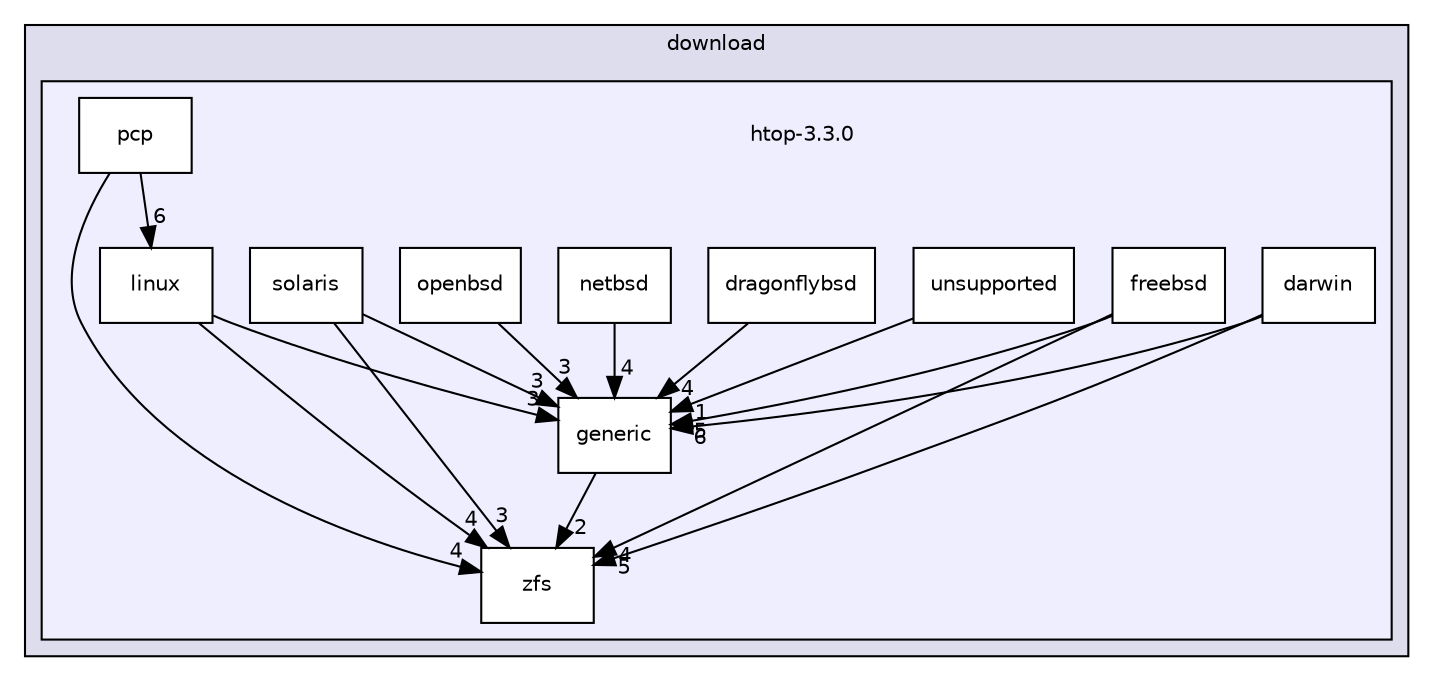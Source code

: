 digraph "linux/download/htop-3.3.0" {
  compound=true
  node [ fontsize="10", fontname="Helvetica"];
  edge [ labelfontsize="10", labelfontname="Helvetica"];
  subgraph clusterdir_dc8e2d55e3ca9bc2e4f7ffb3eebfe145 {
    graph [ bgcolor="#ddddee", pencolor="black", label="download" fontname="Helvetica", fontsize="10", URL="dir_dc8e2d55e3ca9bc2e4f7ffb3eebfe145.html"]
  subgraph clusterdir_b932c5e19070f08215315961f36cd8a5 {
    graph [ bgcolor="#eeeeff", pencolor="black", label="" URL="dir_b932c5e19070f08215315961f36cd8a5.html"];
    dir_b932c5e19070f08215315961f36cd8a5 [shape=plaintext label="htop-3.3.0"];
    dir_32cbcdf77e7e21af7fd80dcda8d001d5 [shape=box label="darwin" color="black" fillcolor="white" style="filled" URL="dir_32cbcdf77e7e21af7fd80dcda8d001d5.html"];
    dir_a93b74f19802e6257af30b2b96aec112 [shape=box label="dragonflybsd" color="black" fillcolor="white" style="filled" URL="dir_a93b74f19802e6257af30b2b96aec112.html"];
    dir_77590bba7013c3b819efb5e749d8e323 [shape=box label="freebsd" color="black" fillcolor="white" style="filled" URL="dir_77590bba7013c3b819efb5e749d8e323.html"];
    dir_9d543c6ce8c2289cd55a6f73485c93f1 [shape=box label="generic" color="black" fillcolor="white" style="filled" URL="dir_9d543c6ce8c2289cd55a6f73485c93f1.html"];
    dir_c318ae02fbf86f0fa84aeb83c90ba32e [shape=box label="linux" color="black" fillcolor="white" style="filled" URL="dir_c318ae02fbf86f0fa84aeb83c90ba32e.html"];
    dir_a96158f3effe102812b1ed46b4edb279 [shape=box label="netbsd" color="black" fillcolor="white" style="filled" URL="dir_a96158f3effe102812b1ed46b4edb279.html"];
    dir_fed02c35e52cd083a02c53c11a1c2a58 [shape=box label="openbsd" color="black" fillcolor="white" style="filled" URL="dir_fed02c35e52cd083a02c53c11a1c2a58.html"];
    dir_efc86c9c838bb0ff70440d0b21ddb1bc [shape=box label="pcp" color="black" fillcolor="white" style="filled" URL="dir_efc86c9c838bb0ff70440d0b21ddb1bc.html"];
    dir_4aaf8e91d1375d4aa28ee9fc97337fd0 [shape=box label="solaris" color="black" fillcolor="white" style="filled" URL="dir_4aaf8e91d1375d4aa28ee9fc97337fd0.html"];
    dir_5e9d30067b9938ec3a9d4d552c45ba54 [shape=box label="unsupported" color="black" fillcolor="white" style="filled" URL="dir_5e9d30067b9938ec3a9d4d552c45ba54.html"];
    dir_240f9a125fb2d8aefe3163bb4736c458 [shape=box label="zfs" color="black" fillcolor="white" style="filled" URL="dir_240f9a125fb2d8aefe3163bb4736c458.html"];
  }
  }
  dir_4aaf8e91d1375d4aa28ee9fc97337fd0->dir_240f9a125fb2d8aefe3163bb4736c458 [headlabel="3", labeldistance=1.5 headhref="dir_000021_000029.html"];
  dir_4aaf8e91d1375d4aa28ee9fc97337fd0->dir_9d543c6ce8c2289cd55a6f73485c93f1 [headlabel="3", labeldistance=1.5 headhref="dir_000021_000023.html"];
  dir_5e9d30067b9938ec3a9d4d552c45ba54->dir_9d543c6ce8c2289cd55a6f73485c93f1 [headlabel="1", labeldistance=1.5 headhref="dir_000022_000023.html"];
  dir_a96158f3effe102812b1ed46b4edb279->dir_9d543c6ce8c2289cd55a6f73485c93f1 [headlabel="4", labeldistance=1.5 headhref="dir_000018_000023.html"];
  dir_c318ae02fbf86f0fa84aeb83c90ba32e->dir_240f9a125fb2d8aefe3163bb4736c458 [headlabel="4", labeldistance=1.5 headhref="dir_000017_000029.html"];
  dir_c318ae02fbf86f0fa84aeb83c90ba32e->dir_9d543c6ce8c2289cd55a6f73485c93f1 [headlabel="3", labeldistance=1.5 headhref="dir_000017_000023.html"];
  dir_fed02c35e52cd083a02c53c11a1c2a58->dir_9d543c6ce8c2289cd55a6f73485c93f1 [headlabel="3", labeldistance=1.5 headhref="dir_000019_000023.html"];
  dir_a93b74f19802e6257af30b2b96aec112->dir_9d543c6ce8c2289cd55a6f73485c93f1 [headlabel="4", labeldistance=1.5 headhref="dir_000015_000023.html"];
  dir_32cbcdf77e7e21af7fd80dcda8d001d5->dir_240f9a125fb2d8aefe3163bb4736c458 [headlabel="5", labeldistance=1.5 headhref="dir_000014_000029.html"];
  dir_32cbcdf77e7e21af7fd80dcda8d001d5->dir_9d543c6ce8c2289cd55a6f73485c93f1 [headlabel="6", labeldistance=1.5 headhref="dir_000014_000023.html"];
  dir_77590bba7013c3b819efb5e749d8e323->dir_240f9a125fb2d8aefe3163bb4736c458 [headlabel="4", labeldistance=1.5 headhref="dir_000016_000029.html"];
  dir_77590bba7013c3b819efb5e749d8e323->dir_9d543c6ce8c2289cd55a6f73485c93f1 [headlabel="5", labeldistance=1.5 headhref="dir_000016_000023.html"];
  dir_efc86c9c838bb0ff70440d0b21ddb1bc->dir_c318ae02fbf86f0fa84aeb83c90ba32e [headlabel="6", labeldistance=1.5 headhref="dir_000020_000017.html"];
  dir_efc86c9c838bb0ff70440d0b21ddb1bc->dir_240f9a125fb2d8aefe3163bb4736c458 [headlabel="4", labeldistance=1.5 headhref="dir_000020_000029.html"];
  dir_9d543c6ce8c2289cd55a6f73485c93f1->dir_240f9a125fb2d8aefe3163bb4736c458 [headlabel="2", labeldistance=1.5 headhref="dir_000023_000029.html"];
}
